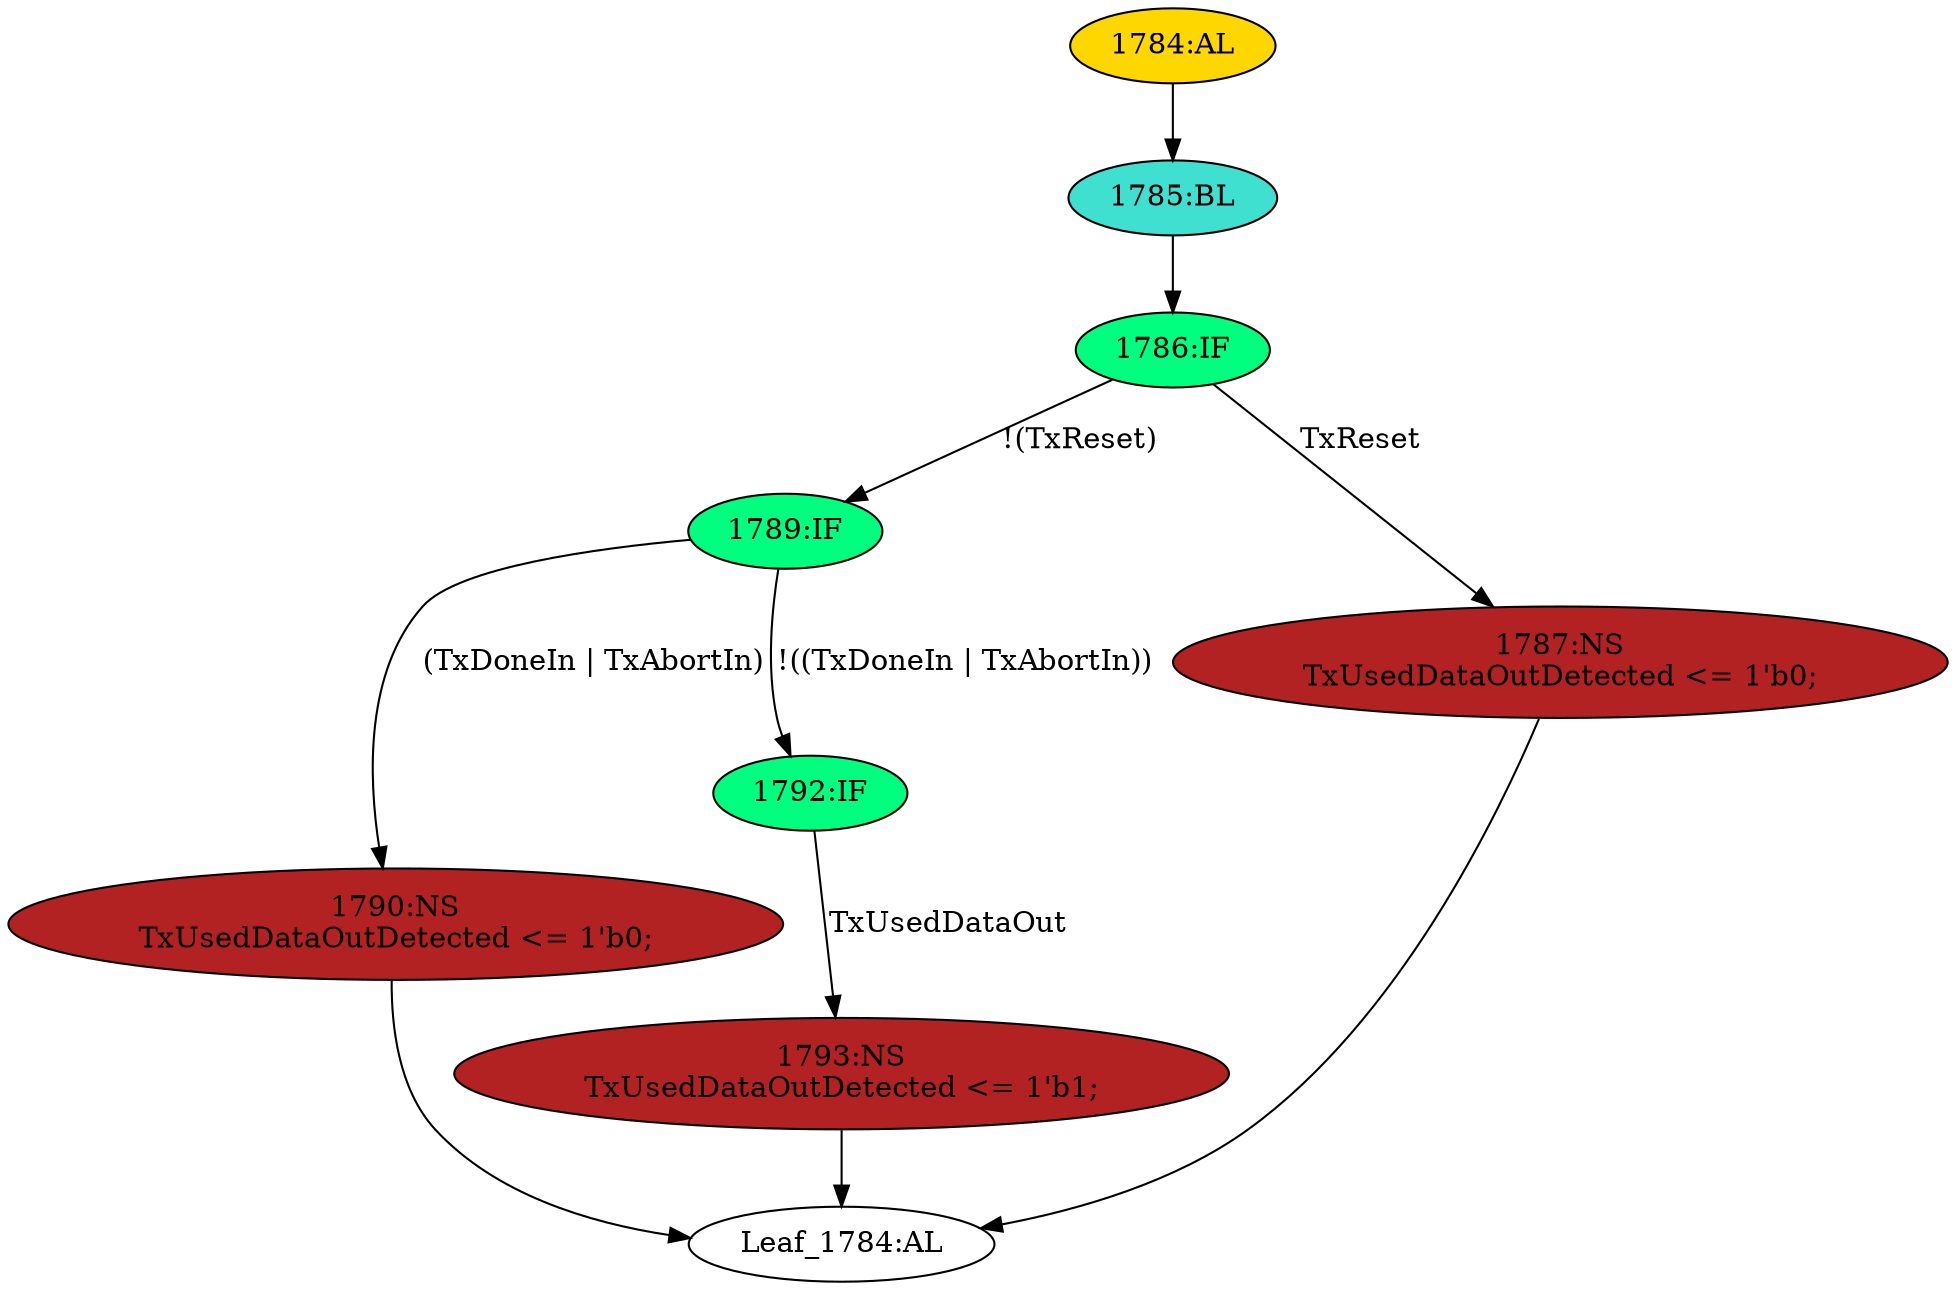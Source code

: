 strict digraph "" {
	node [label="\N"];
	"1789:IF"	 [ast="<pyverilog.vparser.ast.IfStatement object at 0x7f37fb6770d0>",
		fillcolor=springgreen,
		label="1789:IF",
		statements="[]",
		style=filled,
		typ=IfStatement];
	"1790:NS"	 [ast="<pyverilog.vparser.ast.NonblockingSubstitution object at 0x7f37fb674d10>",
		fillcolor=firebrick,
		label="1790:NS
TxUsedDataOutDetected <= 1'b0;",
		statements="[<pyverilog.vparser.ast.NonblockingSubstitution object at 0x7f37fb674d10>]",
		style=filled,
		typ=NonblockingSubstitution];
	"1789:IF" -> "1790:NS"	 [cond="['TxDoneIn', 'TxAbortIn']",
		label="(TxDoneIn | TxAbortIn)",
		lineno=1789];
	"1792:IF"	 [ast="<pyverilog.vparser.ast.IfStatement object at 0x7f37fb677a50>",
		fillcolor=springgreen,
		label="1792:IF",
		statements="[]",
		style=filled,
		typ=IfStatement];
	"1789:IF" -> "1792:IF"	 [cond="['TxDoneIn', 'TxAbortIn']",
		label="!((TxDoneIn | TxAbortIn))",
		lineno=1789];
	"1785:BL"	 [ast="<pyverilog.vparser.ast.Block object at 0x7f37fb674090>",
		fillcolor=turquoise,
		label="1785:BL",
		statements="[]",
		style=filled,
		typ=Block];
	"1786:IF"	 [ast="<pyverilog.vparser.ast.IfStatement object at 0x7f37fb674f50>",
		fillcolor=springgreen,
		label="1786:IF",
		statements="[]",
		style=filled,
		typ=IfStatement];
	"1785:BL" -> "1786:IF"	 [cond="[]",
		lineno=None];
	"1787:NS"	 [ast="<pyverilog.vparser.ast.NonblockingSubstitution object at 0x7f37fb674d50>",
		fillcolor=firebrick,
		label="1787:NS
TxUsedDataOutDetected <= 1'b0;",
		statements="[<pyverilog.vparser.ast.NonblockingSubstitution object at 0x7f37fb674d50>]",
		style=filled,
		typ=NonblockingSubstitution];
	"Leaf_1784:AL"	 [def_var="['TxUsedDataOutDetected']",
		label="Leaf_1784:AL"];
	"1787:NS" -> "Leaf_1784:AL"	 [cond="[]",
		lineno=None];
	"1786:IF" -> "1789:IF"	 [cond="['TxReset']",
		label="!(TxReset)",
		lineno=1786];
	"1786:IF" -> "1787:NS"	 [cond="['TxReset']",
		label=TxReset,
		lineno=1786];
	"1793:NS"	 [ast="<pyverilog.vparser.ast.NonblockingSubstitution object at 0x7f37fb677110>",
		fillcolor=firebrick,
		label="1793:NS
TxUsedDataOutDetected <= 1'b1;",
		statements="[<pyverilog.vparser.ast.NonblockingSubstitution object at 0x7f37fb677110>]",
		style=filled,
		typ=NonblockingSubstitution];
	"1793:NS" -> "Leaf_1784:AL"	 [cond="[]",
		lineno=None];
	"1790:NS" -> "Leaf_1784:AL"	 [cond="[]",
		lineno=None];
	"1792:IF" -> "1793:NS"	 [cond="['TxUsedDataOut']",
		label=TxUsedDataOut,
		lineno=1792];
	"1784:AL"	 [ast="<pyverilog.vparser.ast.Always object at 0x7f37fb670690>",
		clk_sens=True,
		fillcolor=gold,
		label="1784:AL",
		sens="['MTxClk', 'TxReset']",
		statements="[]",
		style=filled,
		typ=Always,
		use_var="['TxDoneIn', 'TxAbortIn', 'TxUsedDataOut', 'TxReset']"];
	"1784:AL" -> "1785:BL"	 [cond="[]",
		lineno=None];
}
